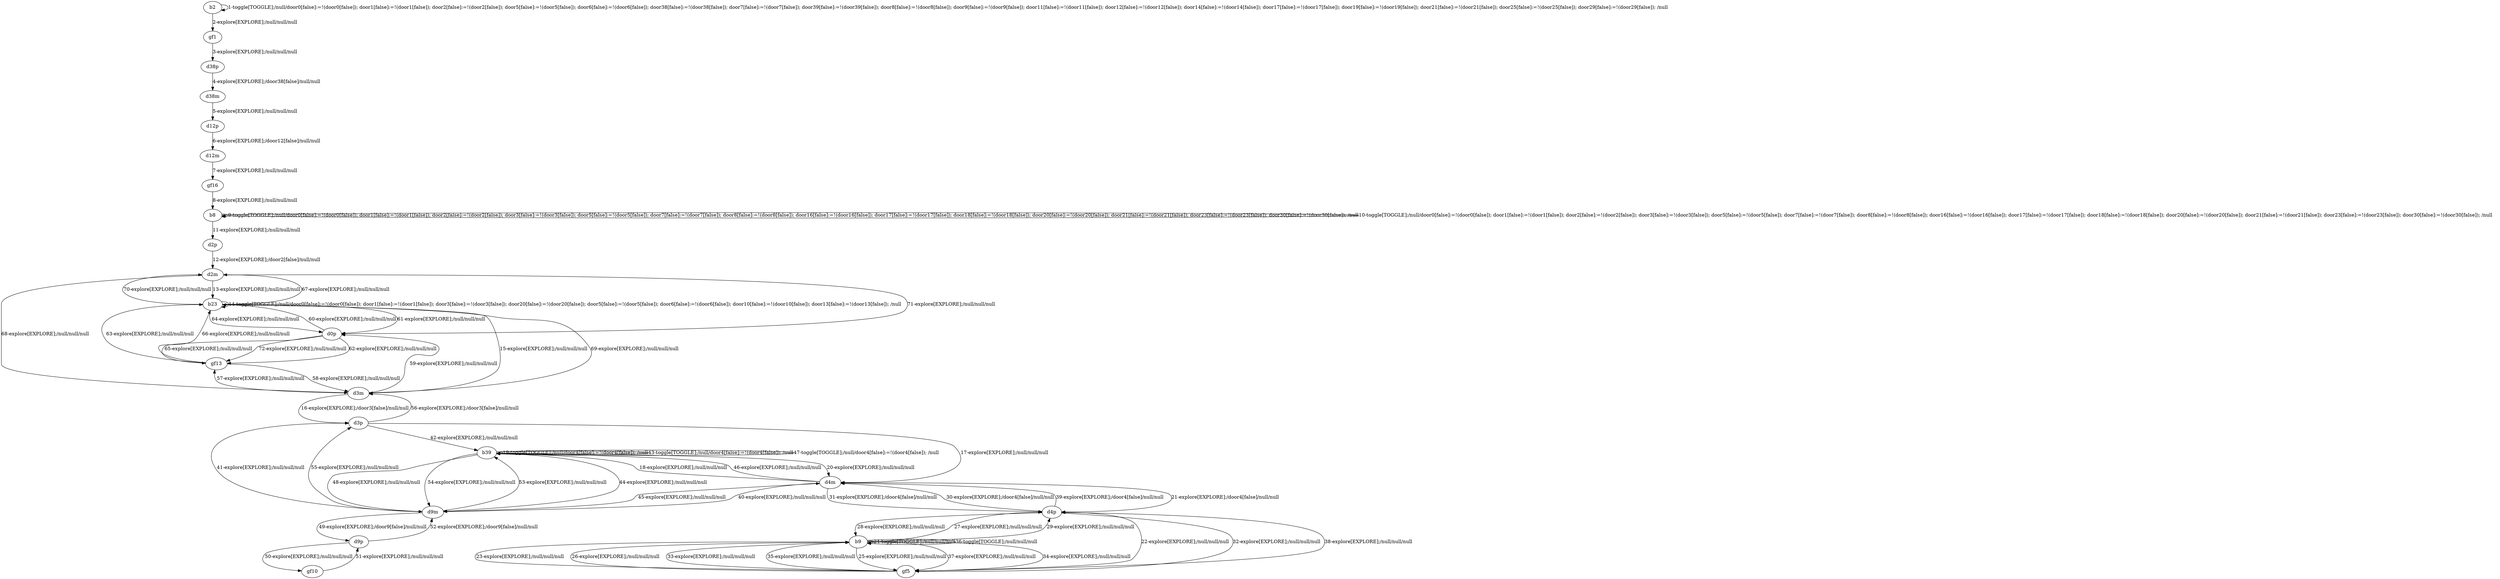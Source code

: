 # Total number of goals covered by this test: 10
# d4m --> d4p
# gf5 --> b9
# b9 --> d4p
# b39 --> b39
# d4p --> gf5
# b9 --> gf5
# d4p --> d4m
# d4p --> b9
# gf5 --> d4p
# b9 --> b9

digraph g {
"b2" -> "b2" [label = "1-toggle[TOGGLE];/null/door0[false]:=!(door0[false]); door1[false]:=!(door1[false]); door2[false]:=!(door2[false]); door5[false]:=!(door5[false]); door6[false]:=!(door6[false]); door38[false]:=!(door38[false]); door7[false]:=!(door7[false]); door39[false]:=!(door39[false]); door8[false]:=!(door8[false]); door9[false]:=!(door9[false]); door11[false]:=!(door11[false]); door12[false]:=!(door12[false]); door14[false]:=!(door14[false]); door17[false]:=!(door17[false]); door19[false]:=!(door19[false]); door21[false]:=!(door21[false]); door25[false]:=!(door25[false]); door29[false]:=!(door29[false]); /null"];
"b2" -> "gf1" [label = "2-explore[EXPLORE];/null/null/null"];
"gf1" -> "d38p" [label = "3-explore[EXPLORE];/null/null/null"];
"d38p" -> "d38m" [label = "4-explore[EXPLORE];/door38[false]/null/null"];
"d38m" -> "d12p" [label = "5-explore[EXPLORE];/null/null/null"];
"d12p" -> "d12m" [label = "6-explore[EXPLORE];/door12[false]/null/null"];
"d12m" -> "gf16" [label = "7-explore[EXPLORE];/null/null/null"];
"gf16" -> "b8" [label = "8-explore[EXPLORE];/null/null/null"];
"b8" -> "b8" [label = "9-toggle[TOGGLE];/null/door0[false]:=!(door0[false]); door1[false]:=!(door1[false]); door2[false]:=!(door2[false]); door3[false]:=!(door3[false]); door5[false]:=!(door5[false]); door7[false]:=!(door7[false]); door8[false]:=!(door8[false]); door16[false]:=!(door16[false]); door17[false]:=!(door17[false]); door18[false]:=!(door18[false]); door20[false]:=!(door20[false]); door21[false]:=!(door21[false]); door23[false]:=!(door23[false]); door30[false]:=!(door30[false]); /null"];
"b8" -> "b8" [label = "10-toggle[TOGGLE];/null/door0[false]:=!(door0[false]); door1[false]:=!(door1[false]); door2[false]:=!(door2[false]); door3[false]:=!(door3[false]); door5[false]:=!(door5[false]); door7[false]:=!(door7[false]); door8[false]:=!(door8[false]); door16[false]:=!(door16[false]); door17[false]:=!(door17[false]); door18[false]:=!(door18[false]); door20[false]:=!(door20[false]); door21[false]:=!(door21[false]); door23[false]:=!(door23[false]); door30[false]:=!(door30[false]); /null"];
"b8" -> "d2p" [label = "11-explore[EXPLORE];/null/null/null"];
"d2p" -> "d2m" [label = "12-explore[EXPLORE];/door2[false]/null/null"];
"d2m" -> "b23" [label = "13-explore[EXPLORE];/null/null/null"];
"b23" -> "b23" [label = "14-toggle[TOGGLE];/null/door0[false]:=!(door0[false]); door1[false]:=!(door1[false]); door3[false]:=!(door3[false]); door20[false]:=!(door20[false]); door5[false]:=!(door5[false]); door6[false]:=!(door6[false]); door10[false]:=!(door10[false]); door13[false]:=!(door13[false]); /null"];
"b23" -> "d3m" [label = "15-explore[EXPLORE];/null/null/null"];
"d3m" -> "d3p" [label = "16-explore[EXPLORE];/door3[false]/null/null"];
"d3p" -> "d4m" [label = "17-explore[EXPLORE];/null/null/null"];
"d4m" -> "b39" [label = "18-explore[EXPLORE];/null/null/null"];
"b39" -> "b39" [label = "19-toggle[TOGGLE];/null/door4[false]:=!(door4[false]); /null"];
"b39" -> "d4m" [label = "20-explore[EXPLORE];/null/null/null"];
"d4m" -> "d4p" [label = "21-explore[EXPLORE];/door4[false]/null/null"];
"d4p" -> "gf5" [label = "22-explore[EXPLORE];/null/null/null"];
"gf5" -> "b9" [label = "23-explore[EXPLORE];/null/null/null"];
"b9" -> "b9" [label = "24-toggle[TOGGLE];/null/null/null"];
"b9" -> "gf5" [label = "25-explore[EXPLORE];/null/null/null"];
"gf5" -> "b9" [label = "26-explore[EXPLORE];/null/null/null"];
"b9" -> "d4p" [label = "27-explore[EXPLORE];/null/null/null"];
"d4p" -> "b9" [label = "28-explore[EXPLORE];/null/null/null"];
"b9" -> "d4p" [label = "29-explore[EXPLORE];/null/null/null"];
"d4p" -> "d4m" [label = "30-explore[EXPLORE];/door4[false]/null/null"];
"d4m" -> "d4p" [label = "31-explore[EXPLORE];/door4[false]/null/null"];
"d4p" -> "gf5" [label = "32-explore[EXPLORE];/null/null/null"];
"gf5" -> "b9" [label = "33-explore[EXPLORE];/null/null/null"];
"b9" -> "gf5" [label = "34-explore[EXPLORE];/null/null/null"];
"gf5" -> "b9" [label = "35-explore[EXPLORE];/null/null/null"];
"b9" -> "b9" [label = "36-toggle[TOGGLE];/null/null/null"];
"b9" -> "gf5" [label = "37-explore[EXPLORE];/null/null/null"];
"gf5" -> "d4p" [label = "38-explore[EXPLORE];/null/null/null"];
"d4p" -> "d4m" [label = "39-explore[EXPLORE];/door4[false]/null/null"];
"d4m" -> "d9m" [label = "40-explore[EXPLORE];/null/null/null"];
"d9m" -> "d3p" [label = "41-explore[EXPLORE];/null/null/null"];
"d3p" -> "b39" [label = "42-explore[EXPLORE];/null/null/null"];
"b39" -> "b39" [label = "43-toggle[TOGGLE];/null/door4[false]:=!(door4[false]); /null"];
"b39" -> "d9m" [label = "44-explore[EXPLORE];/null/null/null"];
"d9m" -> "d4m" [label = "45-explore[EXPLORE];/null/null/null"];
"d4m" -> "b39" [label = "46-explore[EXPLORE];/null/null/null"];
"b39" -> "b39" [label = "47-toggle[TOGGLE];/null/door4[false]:=!(door4[false]); /null"];
"b39" -> "d9m" [label = "48-explore[EXPLORE];/null/null/null"];
"d9m" -> "d9p" [label = "49-explore[EXPLORE];/door9[false]/null/null"];
"d9p" -> "gf10" [label = "50-explore[EXPLORE];/null/null/null"];
"gf10" -> "d9p" [label = "51-explore[EXPLORE];/null/null/null"];
"d9p" -> "d9m" [label = "52-explore[EXPLORE];/door9[false]/null/null"];
"d9m" -> "b39" [label = "53-explore[EXPLORE];/null/null/null"];
"b39" -> "d9m" [label = "54-explore[EXPLORE];/null/null/null"];
"d9m" -> "d3p" [label = "55-explore[EXPLORE];/null/null/null"];
"d3p" -> "d3m" [label = "56-explore[EXPLORE];/door3[false]/null/null"];
"d3m" -> "gf13" [label = "57-explore[EXPLORE];/null/null/null"];
"gf13" -> "d3m" [label = "58-explore[EXPLORE];/null/null/null"];
"d3m" -> "d0p" [label = "59-explore[EXPLORE];/null/null/null"];
"d0p" -> "b23" [label = "60-explore[EXPLORE];/null/null/null"];
"b23" -> "d0p" [label = "61-explore[EXPLORE];/null/null/null"];
"d0p" -> "gf13" [label = "62-explore[EXPLORE];/null/null/null"];
"gf13" -> "b23" [label = "63-explore[EXPLORE];/null/null/null"];
"b23" -> "d0p" [label = "64-explore[EXPLORE];/null/null/null"];
"d0p" -> "gf13" [label = "65-explore[EXPLORE];/null/null/null"];
"gf13" -> "b23" [label = "66-explore[EXPLORE];/null/null/null"];
"b23" -> "d2m" [label = "67-explore[EXPLORE];/null/null/null"];
"d2m" -> "d3m" [label = "68-explore[EXPLORE];/null/null/null"];
"d3m" -> "b23" [label = "69-explore[EXPLORE];/null/null/null"];
"b23" -> "d2m" [label = "70-explore[EXPLORE];/null/null/null"];
"d2m" -> "d0p" [label = "71-explore[EXPLORE];/null/null/null"];
"d0p" -> "gf13" [label = "72-explore[EXPLORE];/null/null/null"];
}